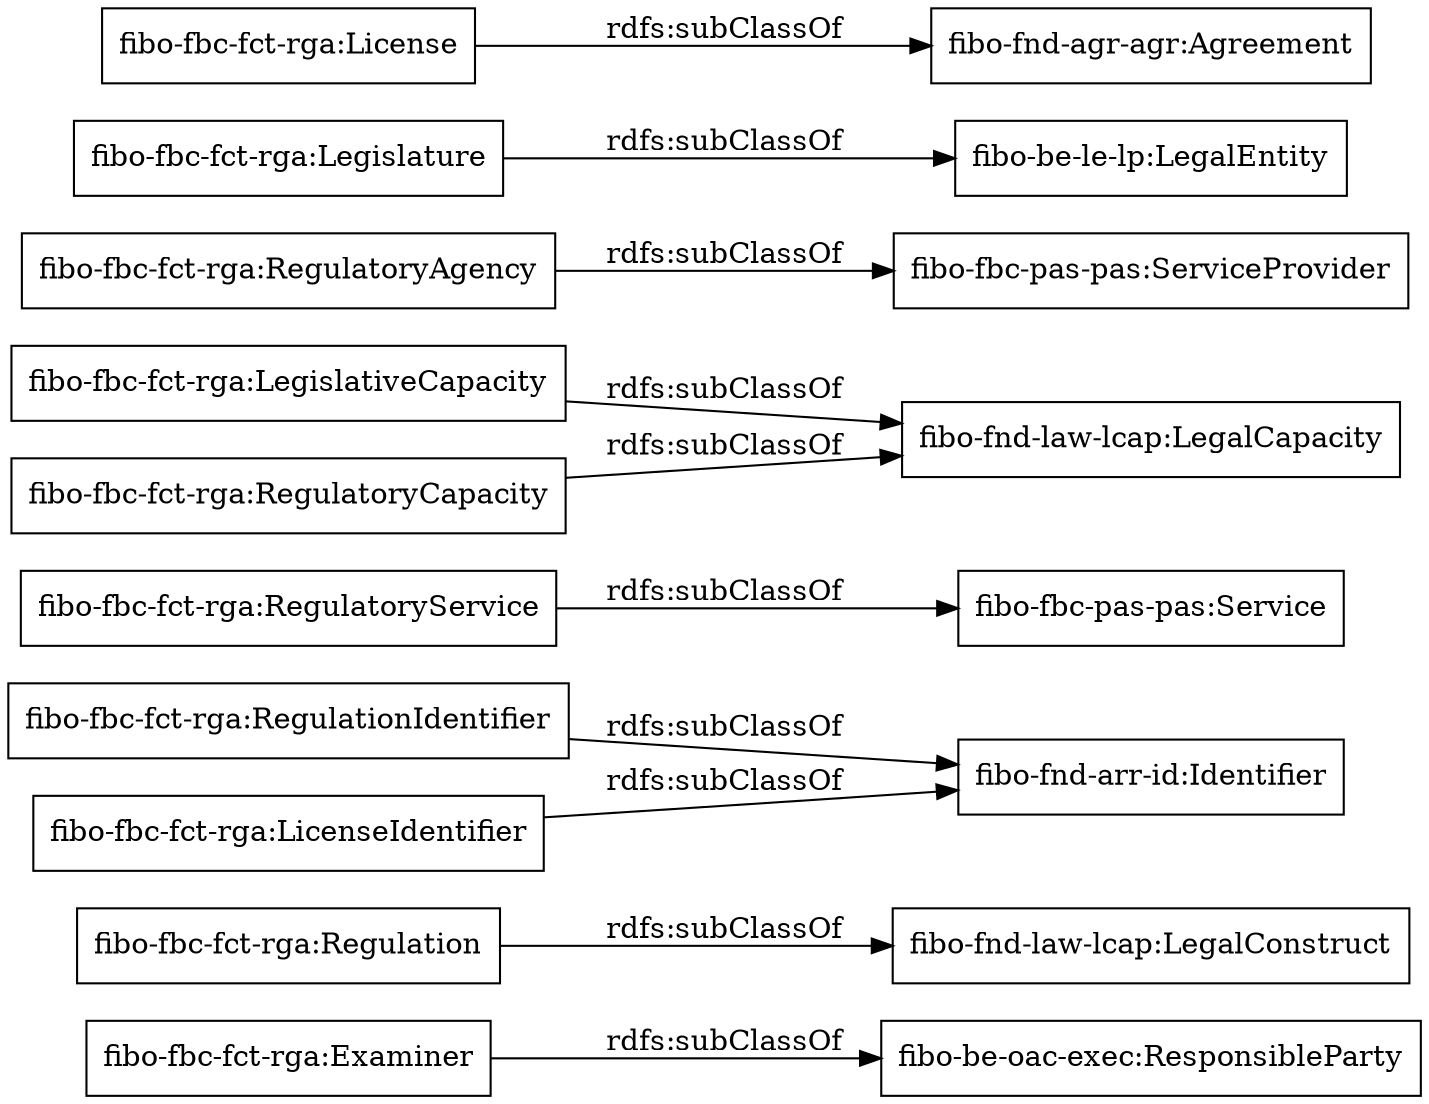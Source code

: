 digraph ar2dtool_diagram { 
rankdir=LR;
size="1000"
node [shape = rectangle, color="black"]; "fibo-fbc-fct-rga:Examiner" "fibo-fbc-fct-rga:Regulation" "fibo-fbc-fct-rga:RegulationIdentifier" "fibo-fbc-fct-rga:RegulatoryService" "fibo-fbc-fct-rga:LegislativeCapacity" "fibo-fbc-fct-rga:RegulatoryAgency" "fibo-fbc-fct-rga:Legislature" "fibo-fbc-fct-rga:LicenseIdentifier" "fibo-fbc-fct-rga:RegulatoryCapacity" "fibo-fbc-fct-rga:License" ; /*classes style*/
	"fibo-fbc-fct-rga:LegislativeCapacity" -> "fibo-fnd-law-lcap:LegalCapacity" [ label = "rdfs:subClassOf" ];
	"fibo-fbc-fct-rga:LicenseIdentifier" -> "fibo-fnd-arr-id:Identifier" [ label = "rdfs:subClassOf" ];
	"fibo-fbc-fct-rga:Regulation" -> "fibo-fnd-law-lcap:LegalConstruct" [ label = "rdfs:subClassOf" ];
	"fibo-fbc-fct-rga:RegulatoryCapacity" -> "fibo-fnd-law-lcap:LegalCapacity" [ label = "rdfs:subClassOf" ];
	"fibo-fbc-fct-rga:License" -> "fibo-fnd-agr-agr:Agreement" [ label = "rdfs:subClassOf" ];
	"fibo-fbc-fct-rga:RegulatoryService" -> "fibo-fbc-pas-pas:Service" [ label = "rdfs:subClassOf" ];
	"fibo-fbc-fct-rga:RegulationIdentifier" -> "fibo-fnd-arr-id:Identifier" [ label = "rdfs:subClassOf" ];
	"fibo-fbc-fct-rga:Examiner" -> "fibo-be-oac-exec:ResponsibleParty" [ label = "rdfs:subClassOf" ];
	"fibo-fbc-fct-rga:Legislature" -> "fibo-be-le-lp:LegalEntity" [ label = "rdfs:subClassOf" ];
	"fibo-fbc-fct-rga:RegulatoryAgency" -> "fibo-fbc-pas-pas:ServiceProvider" [ label = "rdfs:subClassOf" ];

}
